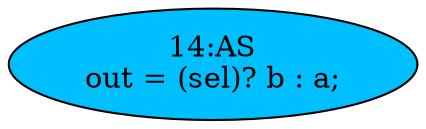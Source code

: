 strict digraph "" {
	node [label="\N"];
	"14:AS"	[ast="<pyverilog.vparser.ast.Assign object at 0x7f5531ab3450>",
		def_var="['out']",
		fillcolor=deepskyblue,
		label="14:AS
out = (sel)? b : a;",
		statements="[]",
		style=filled,
		typ=Assign,
		use_var="['sel', 'b', 'a']"];
}
